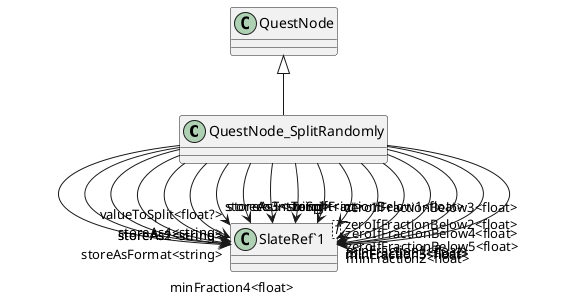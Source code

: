 @startuml
class QuestNode_SplitRandomly {
}
class "SlateRef`1"<T> {
}
QuestNode <|-- QuestNode_SplitRandomly
QuestNode_SplitRandomly --> "storeAsFormat<string>" "SlateRef`1"
QuestNode_SplitRandomly --> "storeAs1<string>" "SlateRef`1"
QuestNode_SplitRandomly --> "storeAs2<string>" "SlateRef`1"
QuestNode_SplitRandomly --> "storeAs3<string>" "SlateRef`1"
QuestNode_SplitRandomly --> "storeAs4<string>" "SlateRef`1"
QuestNode_SplitRandomly --> "storeAs5<string>" "SlateRef`1"
QuestNode_SplitRandomly --> "valueToSplit<float?>" "SlateRef`1"
QuestNode_SplitRandomly --> "countToSplit<int>" "SlateRef`1"
QuestNode_SplitRandomly --> "zeroIfFractionBelow1<float>" "SlateRef`1"
QuestNode_SplitRandomly --> "zeroIfFractionBelow2<float>" "SlateRef`1"
QuestNode_SplitRandomly --> "zeroIfFractionBelow3<float>" "SlateRef`1"
QuestNode_SplitRandomly --> "zeroIfFractionBelow4<float>" "SlateRef`1"
QuestNode_SplitRandomly --> "zeroIfFractionBelow5<float>" "SlateRef`1"
QuestNode_SplitRandomly --> "minFraction1<float>" "SlateRef`1"
QuestNode_SplitRandomly --> "minFraction2<float>" "SlateRef`1"
QuestNode_SplitRandomly --> "minFraction3<float>" "SlateRef`1"
QuestNode_SplitRandomly --> "minFraction4<float>" "SlateRef`1"
QuestNode_SplitRandomly --> "minFraction5<float>" "SlateRef`1"
@enduml
